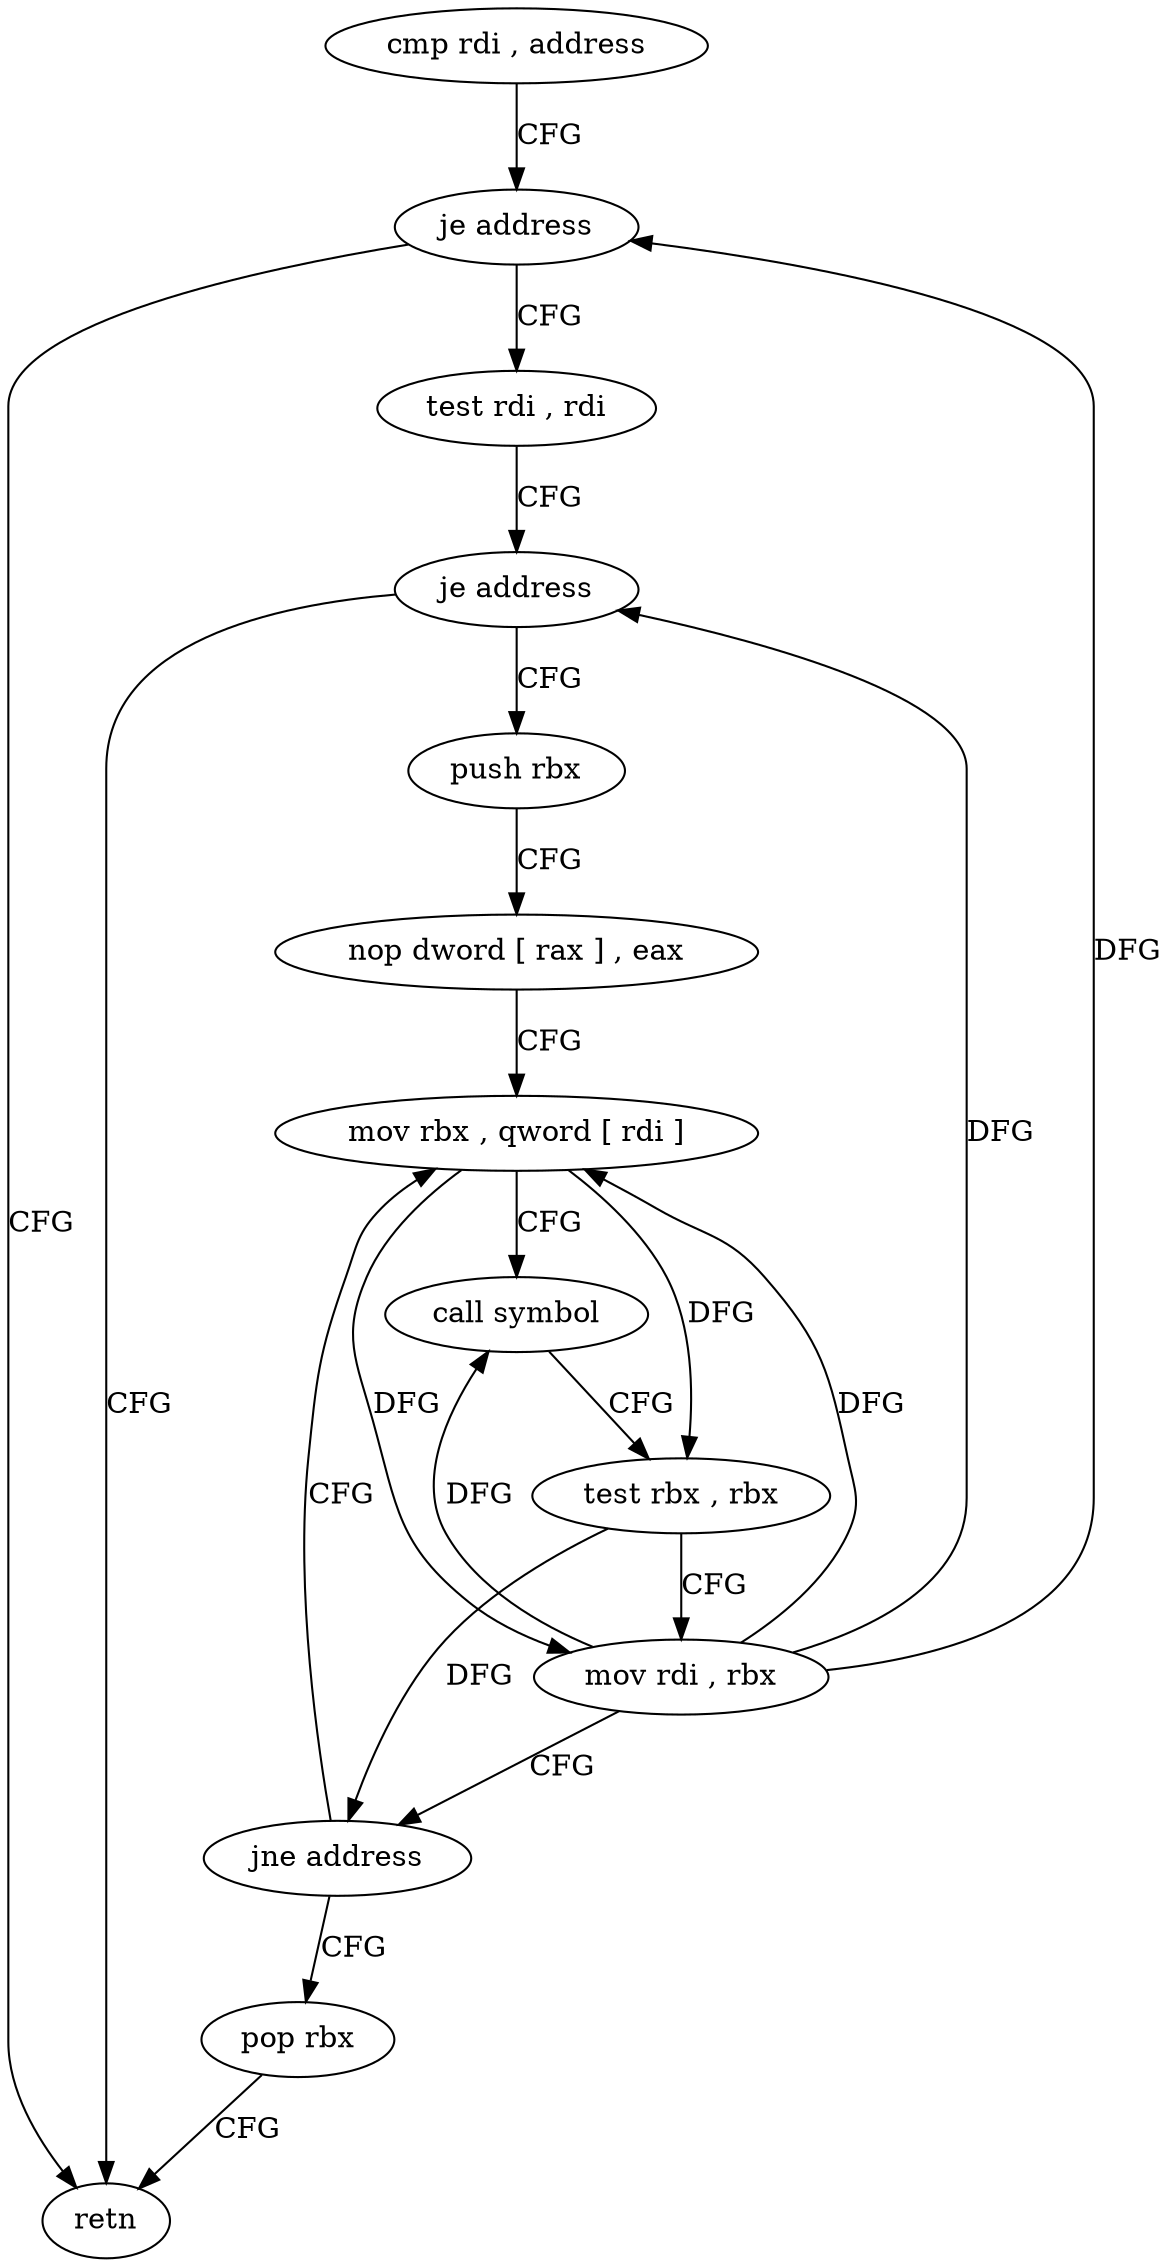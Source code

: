 digraph "func" {
"4380400" [label = "cmp rdi , address" ]
"4380404" [label = "je address" ]
"4380433" [label = "retn" ]
"4380406" [label = "test rdi , rdi" ]
"4380409" [label = "je address" ]
"4380411" [label = "push rbx" ]
"4380412" [label = "nop dword [ rax ] , eax" ]
"4380416" [label = "mov rbx , qword [ rdi ]" ]
"4380419" [label = "call symbol" ]
"4380424" [label = "test rbx , rbx" ]
"4380427" [label = "mov rdi , rbx" ]
"4380430" [label = "jne address" ]
"4380432" [label = "pop rbx" ]
"4380400" -> "4380404" [ label = "CFG" ]
"4380404" -> "4380433" [ label = "CFG" ]
"4380404" -> "4380406" [ label = "CFG" ]
"4380406" -> "4380409" [ label = "CFG" ]
"4380409" -> "4380433" [ label = "CFG" ]
"4380409" -> "4380411" [ label = "CFG" ]
"4380411" -> "4380412" [ label = "CFG" ]
"4380412" -> "4380416" [ label = "CFG" ]
"4380416" -> "4380419" [ label = "CFG" ]
"4380416" -> "4380424" [ label = "DFG" ]
"4380416" -> "4380427" [ label = "DFG" ]
"4380419" -> "4380424" [ label = "CFG" ]
"4380424" -> "4380427" [ label = "CFG" ]
"4380424" -> "4380430" [ label = "DFG" ]
"4380427" -> "4380430" [ label = "CFG" ]
"4380427" -> "4380404" [ label = "DFG" ]
"4380427" -> "4380409" [ label = "DFG" ]
"4380427" -> "4380416" [ label = "DFG" ]
"4380427" -> "4380419" [ label = "DFG" ]
"4380430" -> "4380416" [ label = "CFG" ]
"4380430" -> "4380432" [ label = "CFG" ]
"4380432" -> "4380433" [ label = "CFG" ]
}
